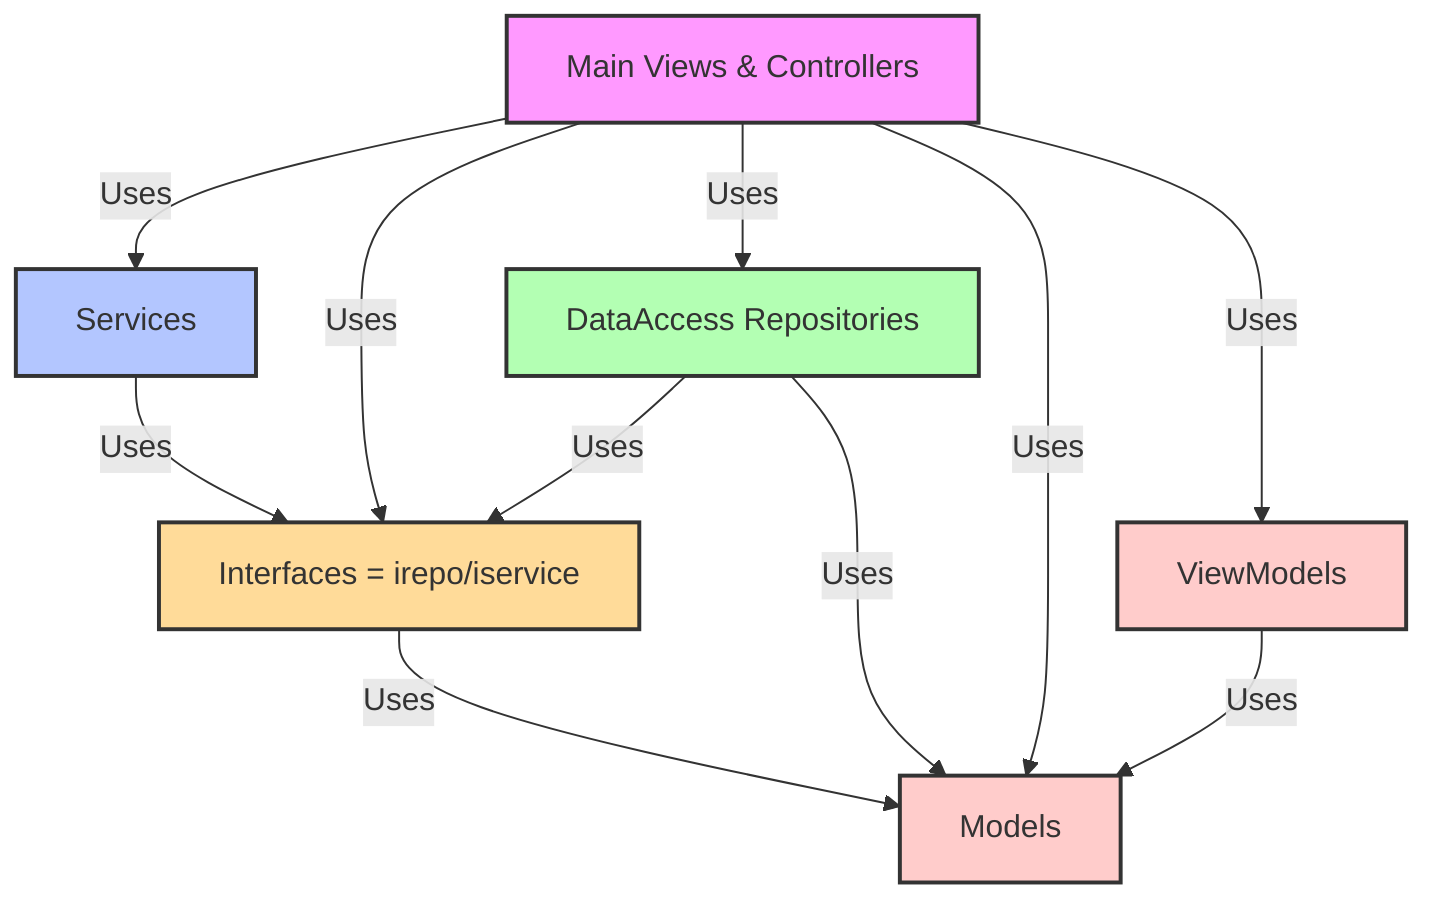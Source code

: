 graph TD
    A[Main Views & Controllers]
    B[Services]
    C[Interfaces = irepo/iservice]
    D[DataAccess Repositories]
    E[Models]
    F[ViewModels]

    A -->|Uses| B
     A -->|Uses| C
      A -->|Uses| D
       A -->|Uses| E
    A -->|Uses| F
    B -->|Uses| C
    D -->|Uses| C
    D -->|Uses| E
    C -->|Uses| E
     F -->|Uses| E
  

    classDef main fill:#f9f,stroke:#333,stroke-width:2px
    classDef services fill:#b3c6ff,stroke:#333,stroke-width:2px
    classDef interfaces fill:#ffdb99,stroke:#333,stroke-width:2px
    classDef dataAccess fill:#b3ffb3,stroke:#333,stroke-width:2px
    classDef models fill:#ffcccb,stroke:#333,stroke-width:2px

    class A main
    class B services
    class C interfaces
    class D dataAccess
    class E,F models